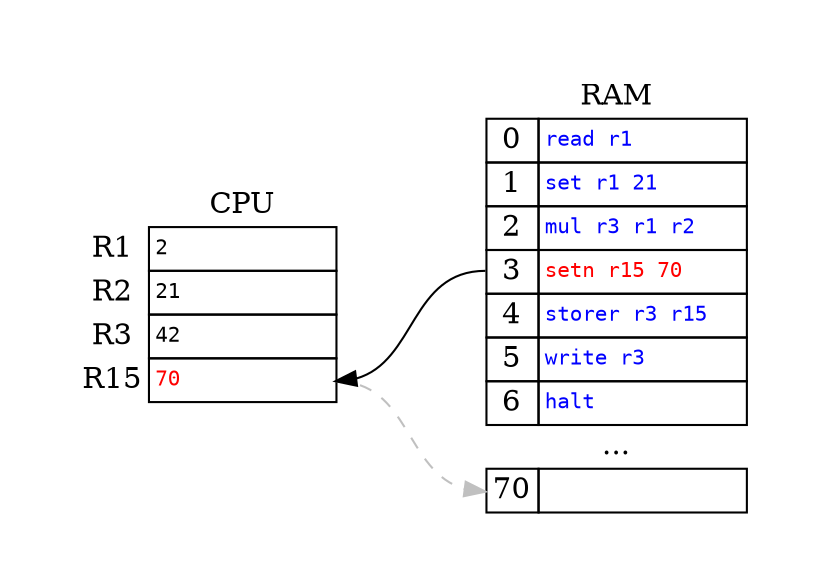 digraph {
    graph [pad="0.5", nodesep="0.5", ranksep="1"];
    node [shape=plain]
    rankdir=LR;

    CPU_t [label=<
    <table border="0" cellborder="1" cellspacing="0">
        <tr>
            <td color="none"></td>
            <td color="none">CPU</td>
        </tr>
        <tr>
            <td color="none">R1</td>
            <td port="r1" align="left" width="90%"><font point-size="10" face="monospace">2</font></td>
        </tr>
        <tr>
            <td color="none">R2</td>
            <td port="r2" align="left"><font point-size="10" face="monospace">21</font></td>
        </tr>
        <tr>
            <td color="none">R3</td>
            <td port="r3" align="left"><font point-size="10" face="monospace">42</font></td>
        </tr>
        <tr>
            <td color="none">R15</td>
            <td port="r15" align="left"><font point-size="10" face="monospace" color="red"><font point-size="10" face="monospace">70</font></font></td>
        </tr>
    </table>>]

    RAM_t [label=<
    <table align="right" border="0" cellborder="1" cellspacing="0">
        <tr>
            <td color="none" colspan="2">RAM</td>
        </tr>
        <tr>
            <td port="r0" width="20%">0</td>
            <td align="left" width="100%"><font point-size="10" face="monospace" color="blue">read r1</font></td>
        </tr>
        <tr>
            <td port="r1" width="20%">1</td>
            <td align="left" width="100%"><font point-size="10" face="monospace" color="blue">set r1 21</font></td>
        </tr>
        <tr>
            <td port="r2">2</td>
            <td align="left"><font point-size="10" face="monospace" color="blue">mul r3 r1 r2</font></td>
        </tr>
        <tr>
            <td port="r3">3</td>
            <td align="left"><font point-size="10" face="monospace" color="red">setn r15 70</font></td>
        </tr>
        <tr>
            <td port="r4">4</td>
            <td align="left"><font point-size="10" face="monospace" color="blue">storer r3 r15</font></td>
        </tr>
        <tr>
            <td>5</td>
            <td align="left"><font point-size="10" face="monospace" color="blue">write r3</font></td>
        </tr>
        <tr>
            <td>6</td>
            <td align="left"><font point-size="10" face="monospace" color="blue">halt</font></td>
        </tr>
        <tr>
            <td color="none" colspan="2">...</td>
        </tr>
        <tr>
            <td port="r70">70</td>
            <td align="left"></td>
        </tr>
    </table>>]

    RAM_t:r3 -> CPU_t:r15
    CPU_t:r15 -> RAM_t:r70 [style=dashed, color=grey]
}